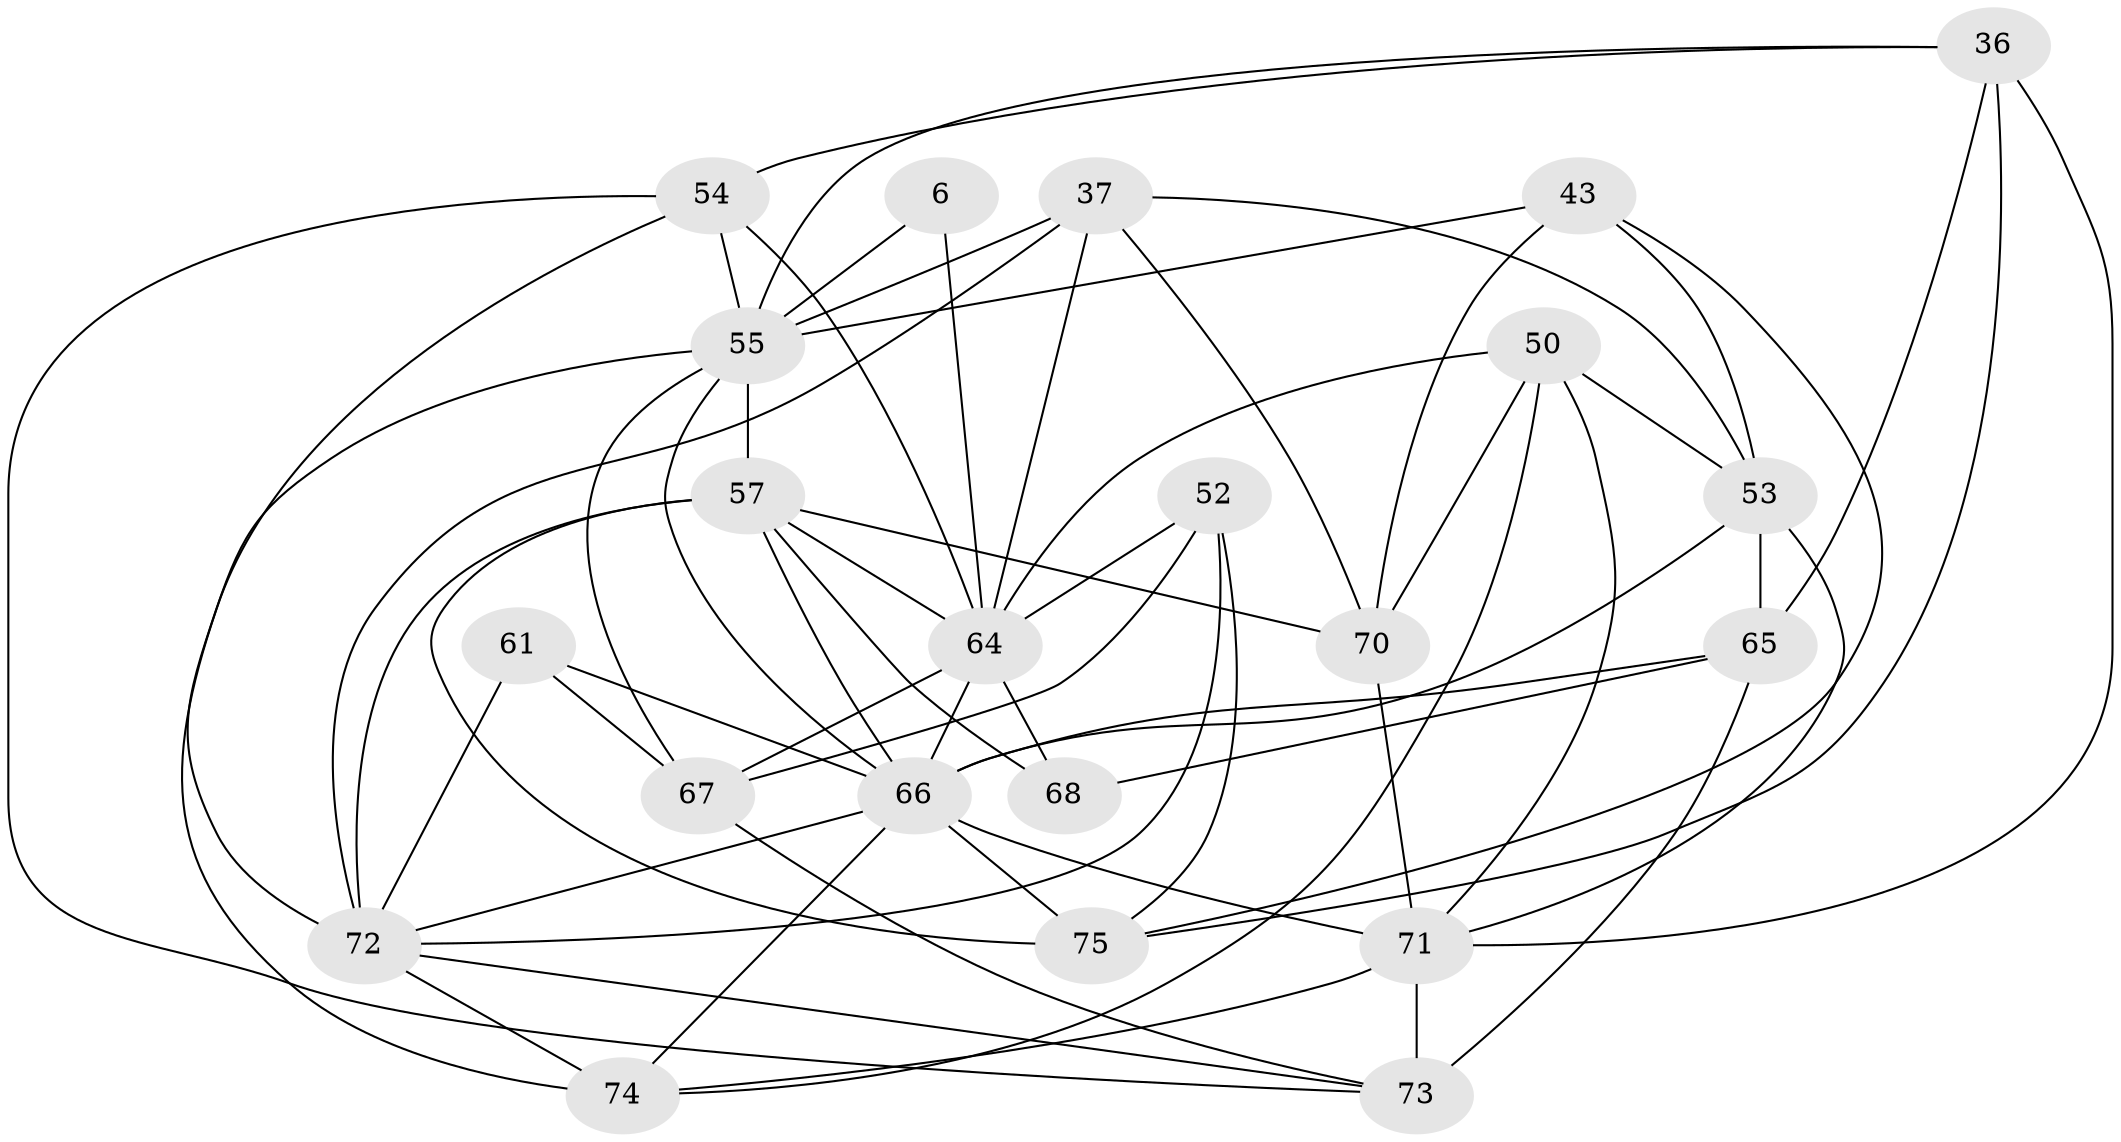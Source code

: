 // original degree distribution, {4: 1.0}
// Generated by graph-tools (version 1.1) at 2025/02/03/04/25 22:02:48]
// undirected, 22 vertices, 61 edges
graph export_dot {
graph [start="1"]
  node [color=gray90,style=filled];
  6;
  36 [super="+31"];
  37 [super="+11"];
  43;
  50 [super="+49"];
  52 [super="+30"];
  53 [super="+38"];
  54 [super="+35"];
  55 [super="+48+44"];
  57 [super="+14+18+27+42"];
  61;
  64 [super="+3+22+34"];
  65 [super="+13+26"];
  66 [super="+40+63"];
  67 [super="+19"];
  68;
  70 [super="+56"];
  71 [super="+46+60+33+59"];
  72 [super="+58+47"];
  73 [super="+39+41"];
  74 [super="+69"];
  75 [super="+25+17"];
  6 -- 64 [weight=2];
  6 -- 55 [weight=2];
  36 -- 54;
  36 -- 75;
  36 -- 65;
  36 -- 55;
  36 -- 71 [weight=2];
  37 -- 72;
  37 -- 70;
  37 -- 55 [weight=3];
  37 -- 53 [weight=2];
  37 -- 64;
  43 -- 53;
  43 -- 75;
  43 -- 70;
  43 -- 55;
  50 -- 64 [weight=2];
  50 -- 53 [weight=2];
  50 -- 70 [weight=2];
  50 -- 74;
  50 -- 71;
  52 -- 67;
  52 -- 75 [weight=3];
  52 -- 64;
  52 -- 72;
  53 -- 65;
  53 -- 71;
  53 -- 66;
  54 -- 55 [weight=2];
  54 -- 64;
  54 -- 72;
  54 -- 73;
  55 -- 57 [weight=3];
  55 -- 67;
  55 -- 74 [weight=2];
  55 -- 66;
  57 -- 72 [weight=3];
  57 -- 68;
  57 -- 64;
  57 -- 70 [weight=2];
  57 -- 75;
  57 -- 66;
  61 -- 67 [weight=2];
  61 -- 66;
  61 -- 72;
  64 -- 68 [weight=2];
  64 -- 67;
  64 -- 66 [weight=3];
  65 -- 68;
  65 -- 73 [weight=2];
  65 -- 66 [weight=3];
  66 -- 72;
  66 -- 71 [weight=4];
  66 -- 74;
  66 -- 75 [weight=4];
  67 -- 73;
  70 -- 71 [weight=2];
  71 -- 73 [weight=3];
  71 -- 74;
  72 -- 74;
  72 -- 73;
}
